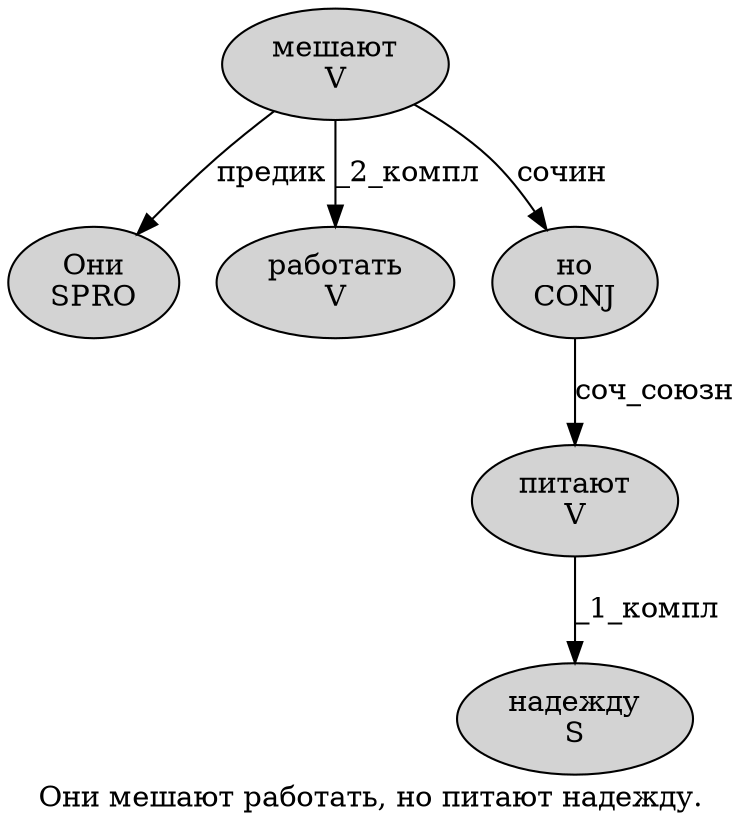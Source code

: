 digraph SENTENCE_1056 {
	graph [label="Они мешают работать, но питают надежду."]
	node [style=filled]
		0 [label="Они
SPRO" color="" fillcolor=lightgray penwidth=1 shape=ellipse]
		1 [label="мешают
V" color="" fillcolor=lightgray penwidth=1 shape=ellipse]
		2 [label="работать
V" color="" fillcolor=lightgray penwidth=1 shape=ellipse]
		4 [label="но
CONJ" color="" fillcolor=lightgray penwidth=1 shape=ellipse]
		5 [label="питают
V" color="" fillcolor=lightgray penwidth=1 shape=ellipse]
		6 [label="надежду
S" color="" fillcolor=lightgray penwidth=1 shape=ellipse]
			4 -> 5 [label="соч_союзн"]
			5 -> 6 [label="_1_компл"]
			1 -> 0 [label="предик"]
			1 -> 2 [label="_2_компл"]
			1 -> 4 [label="сочин"]
}